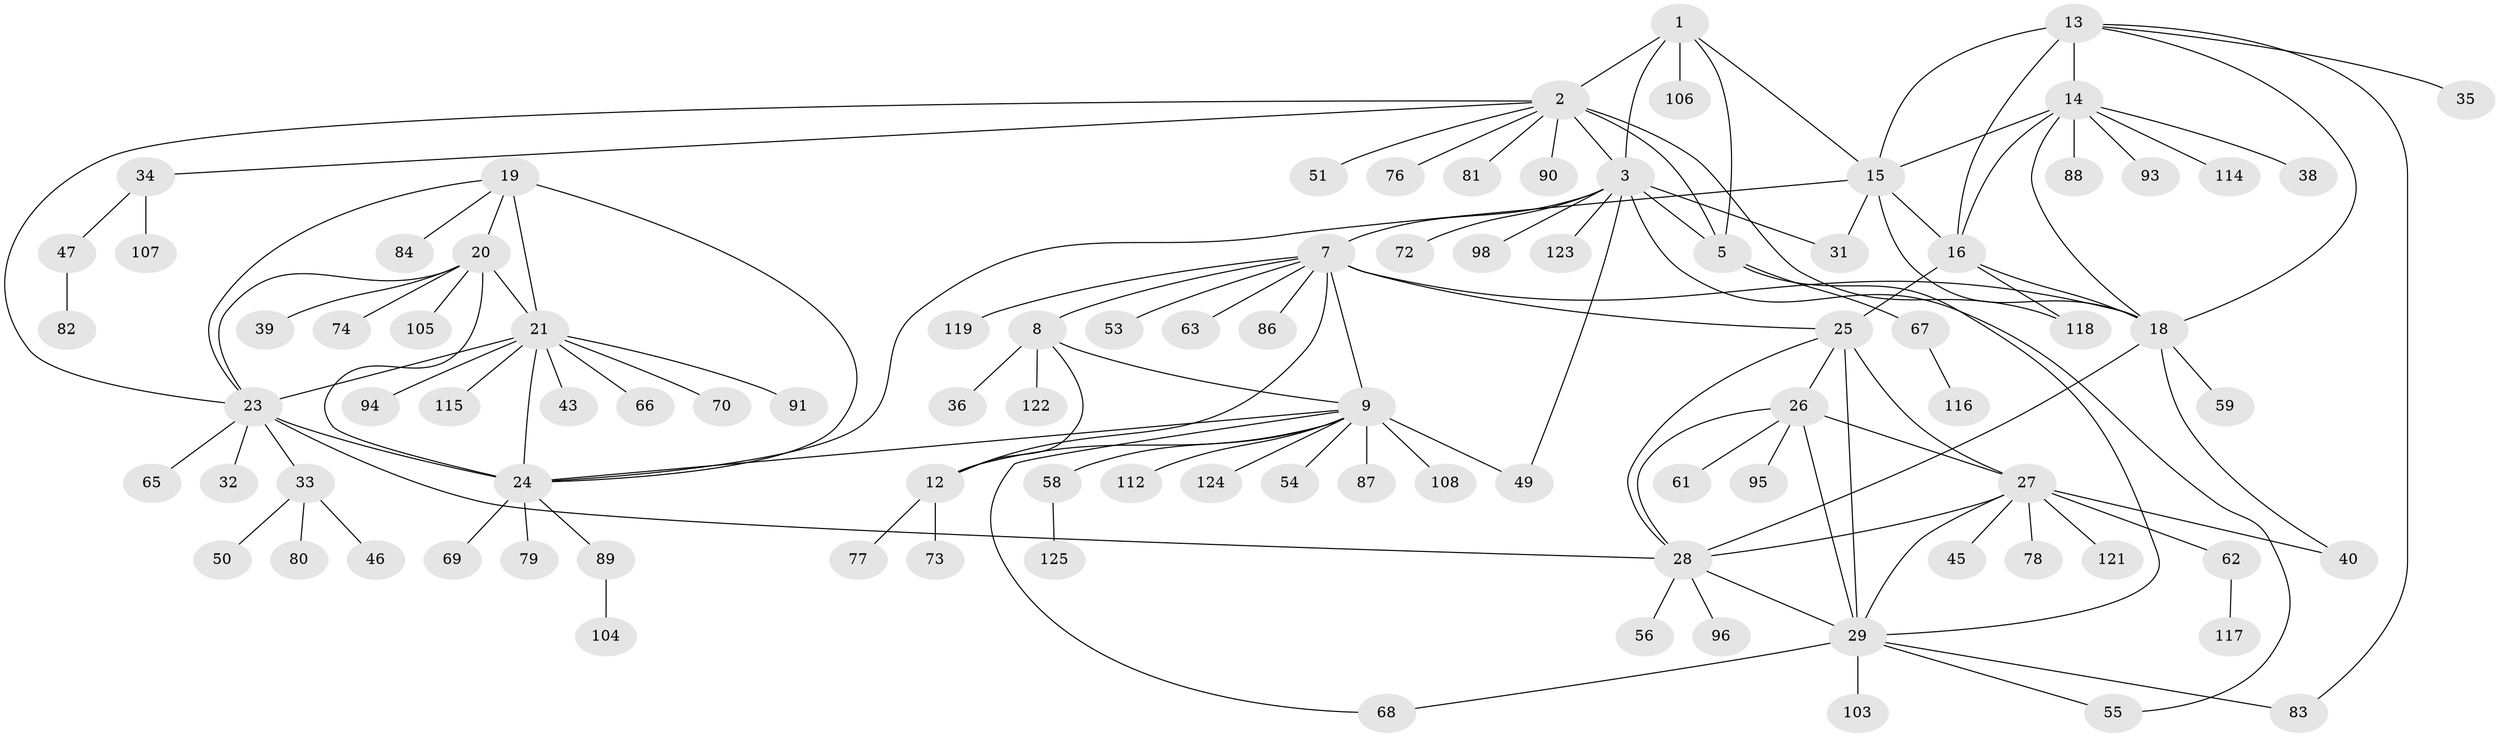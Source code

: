// Generated by graph-tools (version 1.1) at 2025/24/03/03/25 07:24:14]
// undirected, 95 vertices, 132 edges
graph export_dot {
graph [start="1"]
  node [color=gray90,style=filled];
  1;
  2 [super="+4"];
  3 [super="+102"];
  5 [super="+6"];
  7 [super="+10"];
  8;
  9 [super="+11"];
  12 [super="+100"];
  13 [super="+17"];
  14 [super="+110"];
  15 [super="+41"];
  16 [super="+37"];
  18 [super="+44"];
  19;
  20 [super="+85"];
  21 [super="+22"];
  23 [super="+64"];
  24 [super="+113"];
  25;
  26 [super="+52"];
  27 [super="+92"];
  28 [super="+48"];
  29 [super="+30"];
  31;
  32 [super="+42"];
  33 [super="+60"];
  34;
  35;
  36 [super="+57"];
  38;
  39 [super="+120"];
  40;
  43 [super="+75"];
  45;
  46;
  47;
  49;
  50;
  51 [super="+99"];
  53;
  54;
  55;
  56 [super="+71"];
  58;
  59;
  61;
  62;
  63;
  65;
  66 [super="+97"];
  67;
  68;
  69;
  70;
  72;
  73 [super="+101"];
  74;
  76;
  77;
  78 [super="+109"];
  79;
  80 [super="+111"];
  81;
  82;
  83;
  84;
  86;
  87;
  88;
  89;
  90;
  91;
  93;
  94;
  95;
  96;
  98;
  103;
  104;
  105;
  106;
  107;
  108;
  112;
  114;
  115;
  116;
  117;
  118;
  119;
  121;
  122;
  123;
  124;
  125;
  1 -- 2 [weight=2];
  1 -- 3;
  1 -- 5 [weight=2];
  1 -- 15;
  1 -- 106;
  2 -- 3 [weight=2];
  2 -- 5 [weight=4];
  2 -- 23;
  2 -- 34;
  2 -- 76;
  2 -- 81;
  2 -- 51;
  2 -- 118;
  2 -- 90;
  3 -- 5 [weight=2];
  3 -- 7;
  3 -- 31;
  3 -- 49;
  3 -- 55;
  3 -- 72;
  3 -- 98;
  3 -- 123;
  5 -- 67;
  5 -- 29;
  7 -- 8 [weight=2];
  7 -- 9 [weight=4];
  7 -- 12 [weight=2];
  7 -- 25;
  7 -- 18;
  7 -- 53;
  7 -- 86;
  7 -- 119;
  7 -- 63;
  8 -- 9 [weight=2];
  8 -- 12;
  8 -- 36;
  8 -- 122;
  9 -- 12 [weight=2];
  9 -- 49;
  9 -- 58;
  9 -- 87;
  9 -- 112;
  9 -- 68;
  9 -- 108;
  9 -- 54;
  9 -- 24;
  9 -- 124;
  12 -- 73;
  12 -- 77;
  13 -- 14 [weight=2];
  13 -- 15 [weight=2];
  13 -- 16 [weight=2];
  13 -- 18 [weight=2];
  13 -- 83;
  13 -- 35;
  14 -- 15;
  14 -- 16;
  14 -- 18;
  14 -- 38;
  14 -- 88;
  14 -- 93;
  14 -- 114;
  15 -- 16;
  15 -- 18;
  15 -- 24;
  15 -- 31;
  16 -- 18;
  16 -- 25;
  16 -- 118;
  18 -- 40;
  18 -- 59;
  18 -- 28;
  19 -- 20;
  19 -- 21 [weight=2];
  19 -- 23;
  19 -- 24;
  19 -- 84;
  20 -- 21 [weight=2];
  20 -- 23;
  20 -- 24;
  20 -- 39;
  20 -- 74;
  20 -- 105;
  21 -- 23 [weight=2];
  21 -- 24 [weight=2];
  21 -- 66;
  21 -- 70;
  21 -- 43;
  21 -- 115;
  21 -- 91;
  21 -- 94;
  23 -- 24;
  23 -- 28 [weight=2];
  23 -- 32;
  23 -- 33;
  23 -- 65;
  24 -- 69;
  24 -- 79;
  24 -- 89;
  25 -- 26;
  25 -- 27;
  25 -- 28;
  25 -- 29 [weight=2];
  26 -- 27;
  26 -- 28;
  26 -- 29 [weight=2];
  26 -- 95;
  26 -- 61;
  27 -- 28;
  27 -- 29 [weight=2];
  27 -- 40;
  27 -- 45;
  27 -- 62;
  27 -- 78;
  27 -- 121;
  28 -- 29 [weight=2];
  28 -- 56;
  28 -- 96;
  29 -- 68;
  29 -- 103;
  29 -- 83;
  29 -- 55;
  33 -- 46;
  33 -- 50;
  33 -- 80;
  34 -- 47;
  34 -- 107;
  47 -- 82;
  58 -- 125;
  62 -- 117;
  67 -- 116;
  89 -- 104;
}
